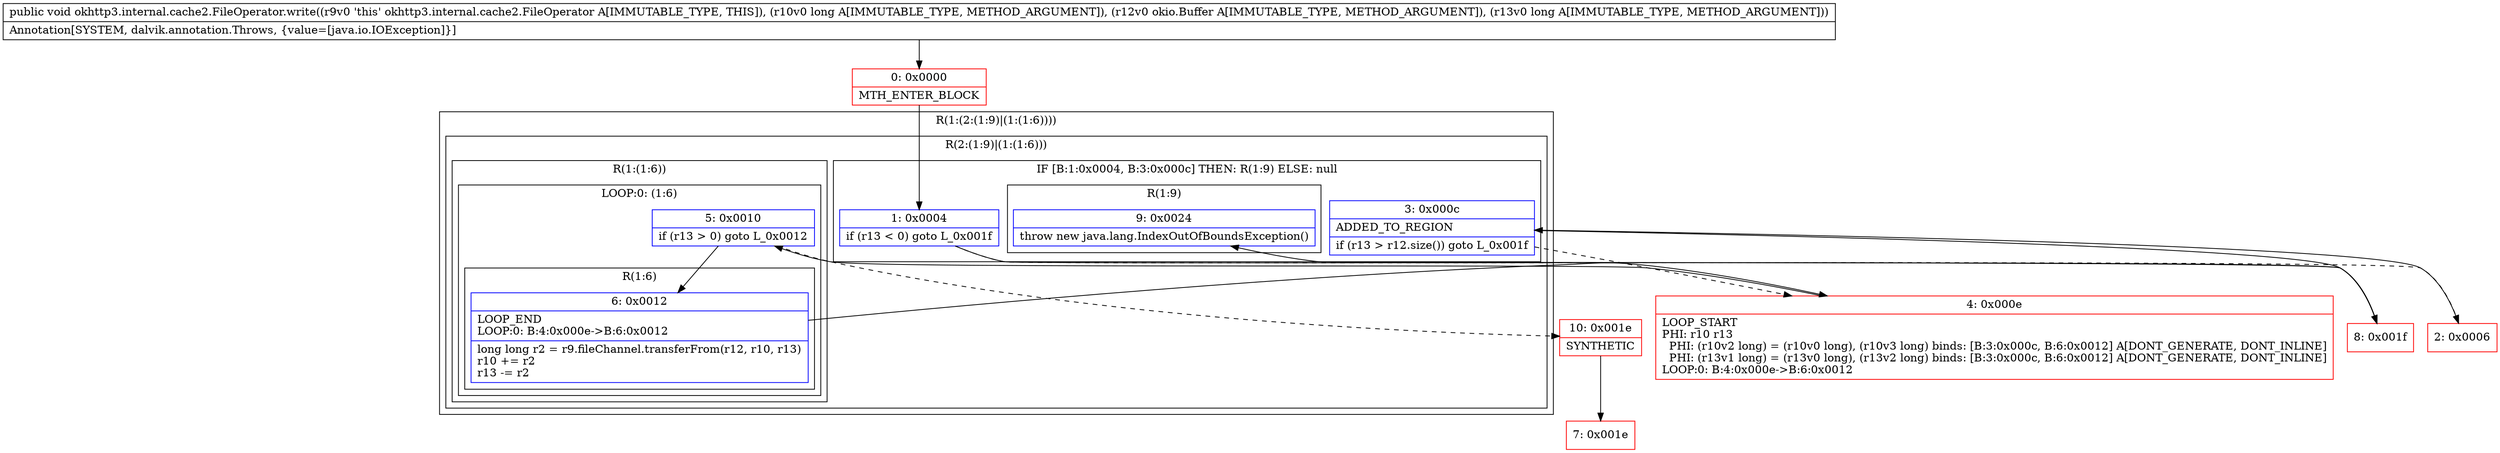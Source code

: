 digraph "CFG forokhttp3.internal.cache2.FileOperator.write(JLokio\/Buffer;J)V" {
subgraph cluster_Region_500956020 {
label = "R(1:(2:(1:9)|(1:(1:6))))";
node [shape=record,color=blue];
subgraph cluster_Region_349993683 {
label = "R(2:(1:9)|(1:(1:6)))";
node [shape=record,color=blue];
subgraph cluster_IfRegion_1301953824 {
label = "IF [B:1:0x0004, B:3:0x000c] THEN: R(1:9) ELSE: null";
node [shape=record,color=blue];
Node_1 [shape=record,label="{1\:\ 0x0004|if (r13 \< 0) goto L_0x001f\l}"];
Node_3 [shape=record,label="{3\:\ 0x000c|ADDED_TO_REGION\l|if (r13 \> r12.size()) goto L_0x001f\l}"];
subgraph cluster_Region_468476924 {
label = "R(1:9)";
node [shape=record,color=blue];
Node_9 [shape=record,label="{9\:\ 0x0024|throw new java.lang.IndexOutOfBoundsException()\l}"];
}
}
subgraph cluster_Region_1504590766 {
label = "R(1:(1:6))";
node [shape=record,color=blue];
subgraph cluster_LoopRegion_777246890 {
label = "LOOP:0: (1:6)";
node [shape=record,color=blue];
Node_5 [shape=record,label="{5\:\ 0x0010|if (r13 \> 0) goto L_0x0012\l}"];
subgraph cluster_Region_315383316 {
label = "R(1:6)";
node [shape=record,color=blue];
Node_6 [shape=record,label="{6\:\ 0x0012|LOOP_END\lLOOP:0: B:4:0x000e\-\>B:6:0x0012\l|long long r2 = r9.fileChannel.transferFrom(r12, r10, r13)\lr10 += r2\lr13 \-= r2\l}"];
}
}
}
}
}
Node_0 [shape=record,color=red,label="{0\:\ 0x0000|MTH_ENTER_BLOCK\l}"];
Node_2 [shape=record,color=red,label="{2\:\ 0x0006}"];
Node_4 [shape=record,color=red,label="{4\:\ 0x000e|LOOP_START\lPHI: r10 r13 \l  PHI: (r10v2 long) = (r10v0 long), (r10v3 long) binds: [B:3:0x000c, B:6:0x0012] A[DONT_GENERATE, DONT_INLINE]\l  PHI: (r13v1 long) = (r13v0 long), (r13v2 long) binds: [B:3:0x000c, B:6:0x0012] A[DONT_GENERATE, DONT_INLINE]\lLOOP:0: B:4:0x000e\-\>B:6:0x0012\l}"];
Node_7 [shape=record,color=red,label="{7\:\ 0x001e}"];
Node_8 [shape=record,color=red,label="{8\:\ 0x001f}"];
Node_10 [shape=record,color=red,label="{10\:\ 0x001e|SYNTHETIC\l}"];
MethodNode[shape=record,label="{public void okhttp3.internal.cache2.FileOperator.write((r9v0 'this' okhttp3.internal.cache2.FileOperator A[IMMUTABLE_TYPE, THIS]), (r10v0 long A[IMMUTABLE_TYPE, METHOD_ARGUMENT]), (r12v0 okio.Buffer A[IMMUTABLE_TYPE, METHOD_ARGUMENT]), (r13v0 long A[IMMUTABLE_TYPE, METHOD_ARGUMENT]))  | Annotation[SYSTEM, dalvik.annotation.Throws, \{value=[java.io.IOException]\}]\l}"];
MethodNode -> Node_0;
Node_1 -> Node_2[style=dashed];
Node_1 -> Node_8;
Node_3 -> Node_4[style=dashed];
Node_3 -> Node_8;
Node_5 -> Node_6;
Node_5 -> Node_10[style=dashed];
Node_6 -> Node_4;
Node_0 -> Node_1;
Node_2 -> Node_3;
Node_4 -> Node_5;
Node_8 -> Node_9;
Node_10 -> Node_7;
}

